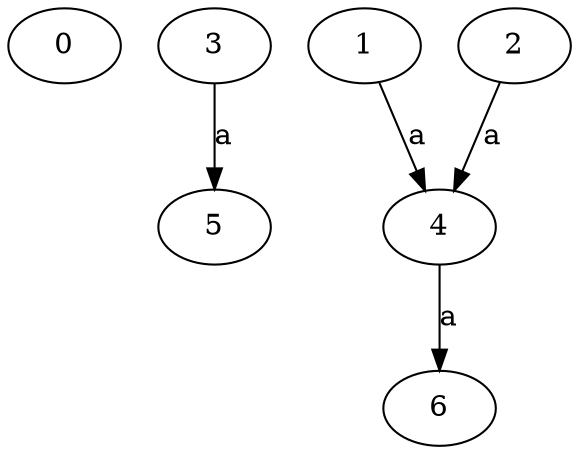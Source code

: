 strict digraph  {
0;
3;
4;
5;
1;
6;
2;
3 -> 5  [label=a];
4 -> 6  [label=a];
1 -> 4  [label=a];
2 -> 4  [label=a];
}
